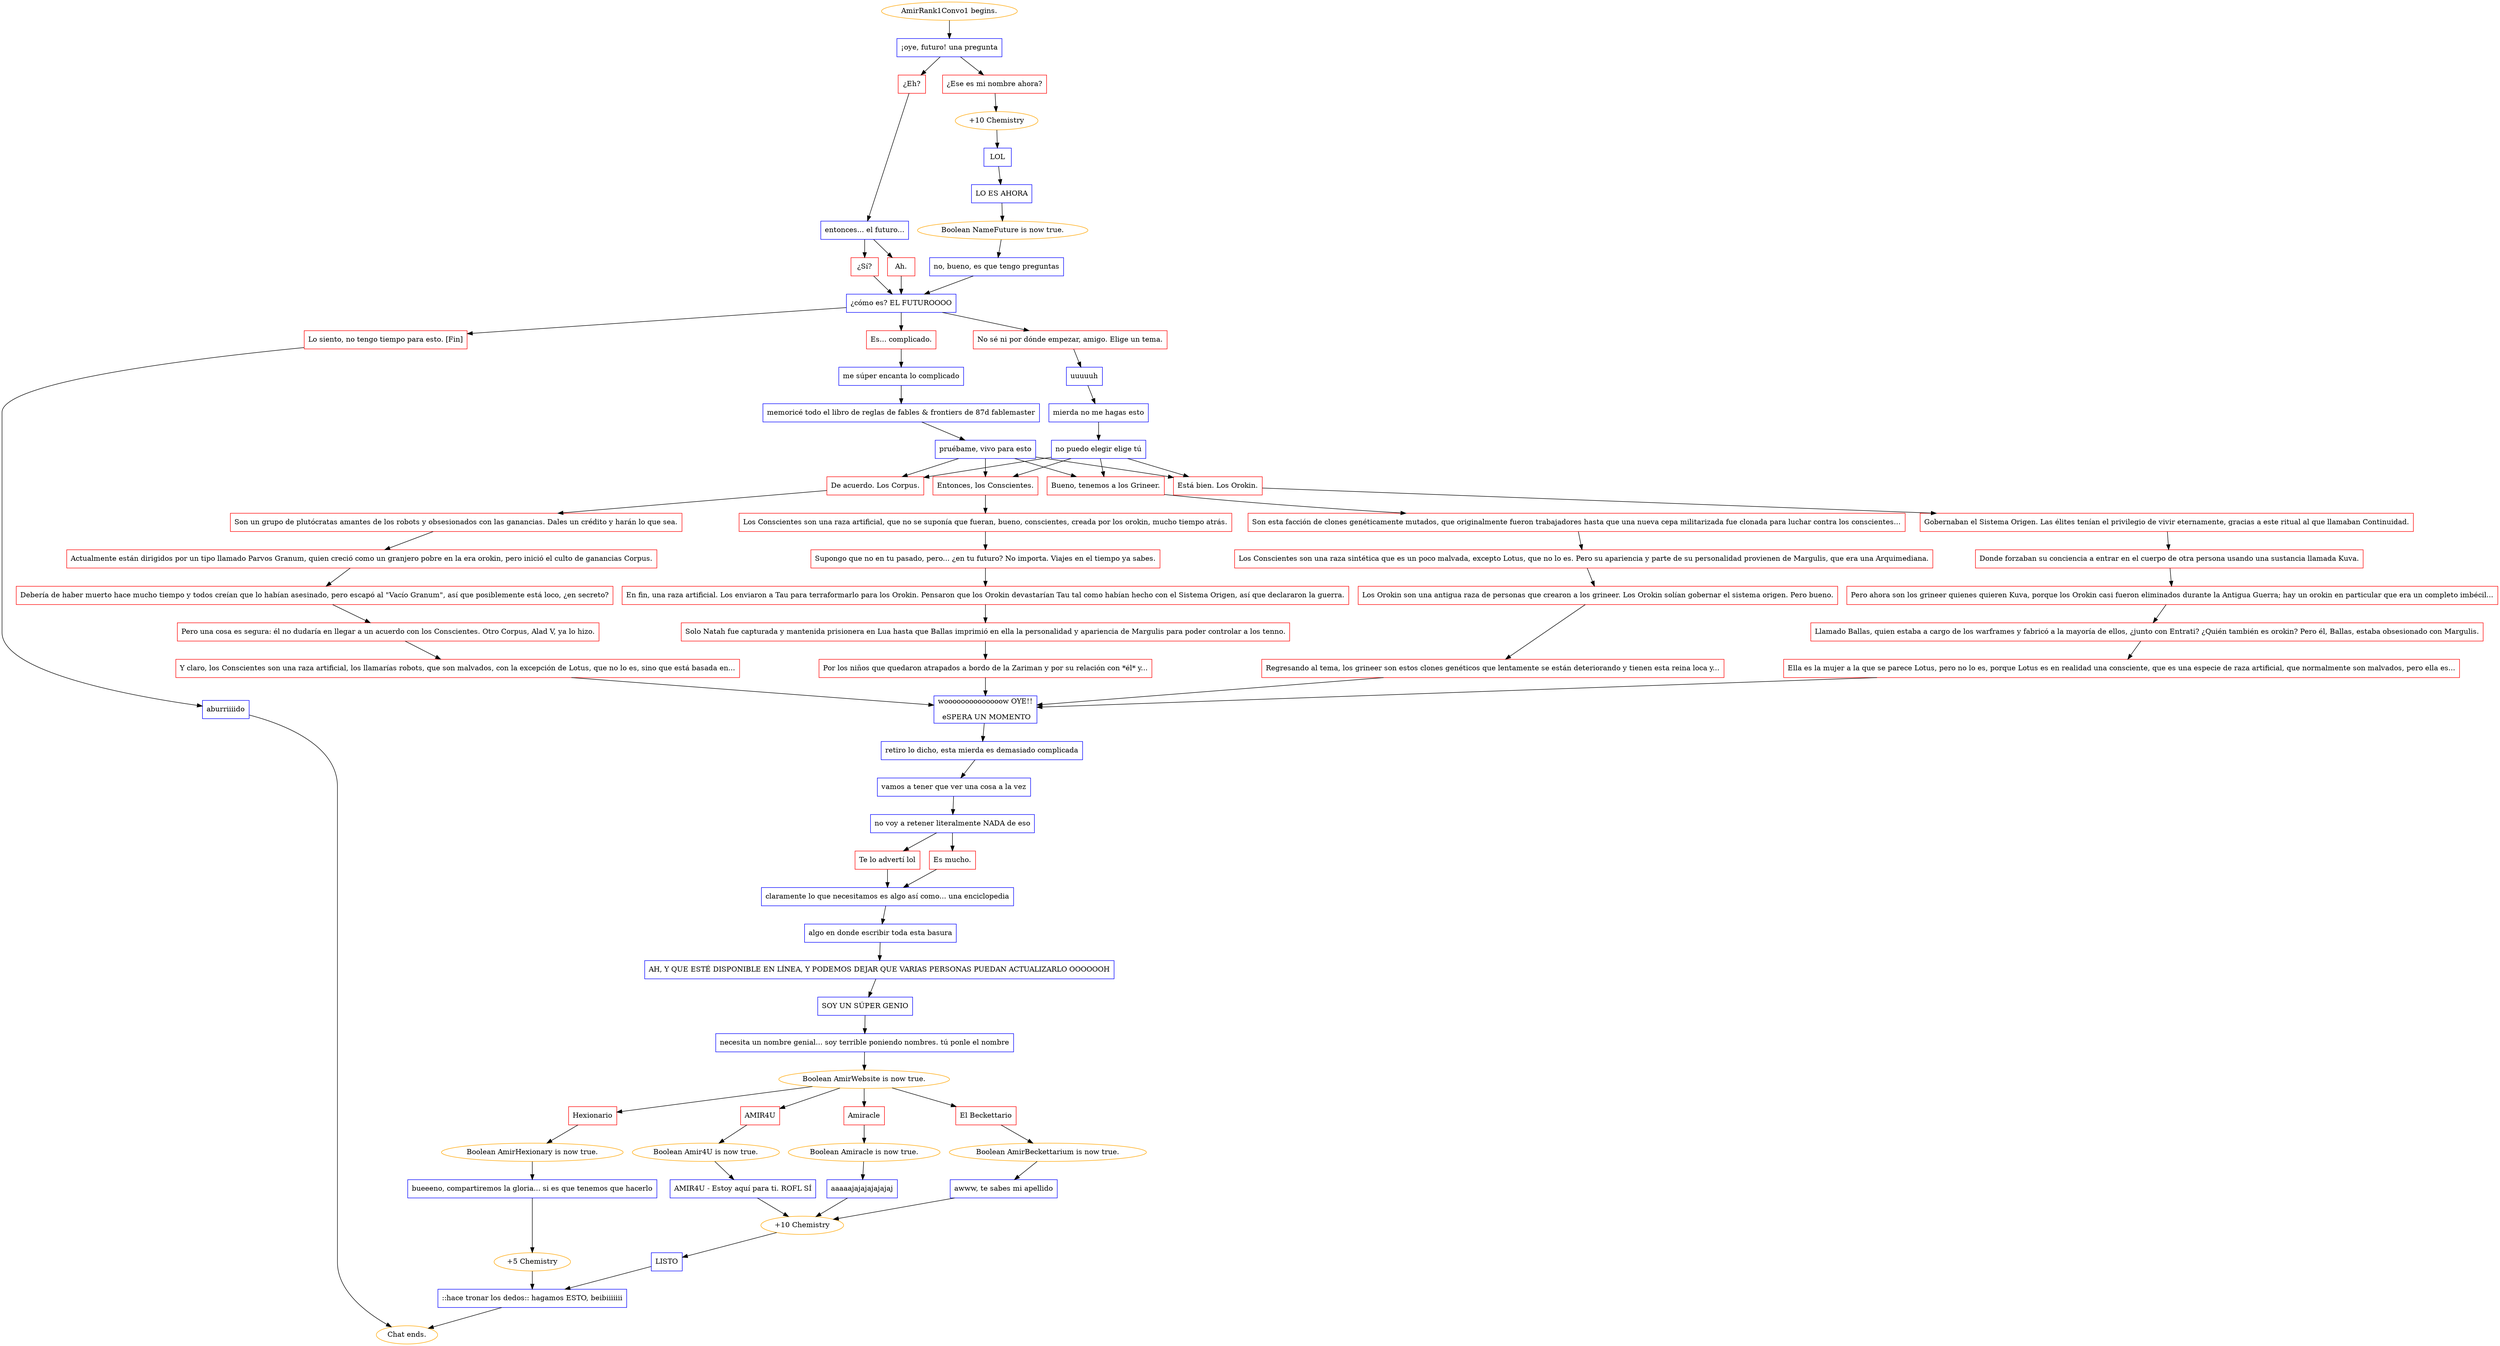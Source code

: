 digraph {
	"AmirRank1Convo1 begins." [color=orange];
		"AmirRank1Convo1 begins." -> j3620360008;
	j3620360008 [label="¡oye, futuro! una pregunta",shape=box,color=blue];
		j3620360008 -> j2484607607;
		j3620360008 -> j2106822352;
	j2484607607 [label="¿Eh?",shape=box,color=red];
		j2484607607 -> j3882258983;
	j2106822352 [label="¿Ese es mi nombre ahora?",shape=box,color=red];
		j2106822352 -> j3530872764;
	j3882258983 [label="entonces... el futuro...",shape=box,color=blue];
		j3882258983 -> j812150511;
		j3882258983 -> j1970894729;
	j3530872764 [label="+10 Chemistry",color=orange];
		j3530872764 -> j769656435;
	j812150511 [label="Ah.",shape=box,color=red];
		j812150511 -> j3997253392;
	j1970894729 [label="¿Sí?",shape=box,color=red];
		j1970894729 -> j3997253392;
	j769656435 [label="LOL",shape=box,color=blue];
		j769656435 -> j1857950071;
	j3997253392 [label="¿cómo es? EL FUTUROOOO",shape=box,color=blue];
		j3997253392 -> j3948784245;
		j3997253392 -> j1083717428;
		j3997253392 -> j1831170157;
	j1857950071 [label="LO ES AHORA",shape=box,color=blue];
		j1857950071 -> j483981989;
	j3948784245 [label="No sé ni por dónde empezar, amigo. Elige un tema.",shape=box,color=red];
		j3948784245 -> j2984198175;
	j1083717428 [label="Es... complicado.",shape=box,color=red];
		j1083717428 -> j3355730721;
	j1831170157 [label="Lo siento, no tengo tiempo para esto. [Fin]",shape=box,color=red];
		j1831170157 -> j3780368627;
	j483981989 [label="Boolean NameFuture is now true.",color=orange];
		j483981989 -> j4114895581;
	j2984198175 [label="uuuuuh",shape=box,color=blue];
		j2984198175 -> j1678766844;
	j3355730721 [label="me súper encanta lo complicado",shape=box,color=blue];
		j3355730721 -> j3447437309;
	j3780368627 [label="aburriiiido",shape=box,color=blue];
		j3780368627 -> "Chat ends.";
	j4114895581 [label="no, bueno, es que tengo preguntas",shape=box,color=blue];
		j4114895581 -> j3997253392;
	j1678766844 [label="mierda no me hagas esto",shape=box,color=blue];
		j1678766844 -> j159566560;
	j3447437309 [label="memoricé todo el libro de reglas de fables & frontiers de 87d fablemaster",shape=box,color=blue];
		j3447437309 -> j595920735;
	"Chat ends." [color=orange];
	j159566560 [label="no puedo elegir elige tú",shape=box,color=blue];
		j159566560 -> j3107840967;
		j159566560 -> j2666858122;
		j159566560 -> j419272338;
		j159566560 -> j546119497;
	j595920735 [label="pruébame, vivo para esto",shape=box,color=blue];
		j595920735 -> j3107840967;
		j595920735 -> j2666858122;
		j595920735 -> j419272338;
		j595920735 -> j546119497;
	j3107840967 [label="Está bien. Los Orokin.",shape=box,color=red];
		j3107840967 -> j834620590;
	j2666858122 [label="De acuerdo. Los Corpus.",shape=box,color=red];
		j2666858122 -> j2525890794;
	j419272338 [label="Bueno, tenemos a los Grineer.",shape=box,color=red];
		j419272338 -> j2002495625;
	j546119497 [label="Entonces, los Conscientes.",shape=box,color=red];
		j546119497 -> j3184966711;
	j834620590 [label="Gobernaban el Sistema Origen. Las élites tenían el privilegio de vivir eternamente, gracias a este ritual al que llamaban Continuidad.",shape=box,color=red];
		j834620590 -> j407211887;
	j2525890794 [label="Son un grupo de plutócratas amantes de los robots y obsesionados con las ganancias. Dales un crédito y harán lo que sea.",shape=box,color=red];
		j2525890794 -> j1971121938;
	j2002495625 [label="Son esta facción de clones genéticamente mutados, que originalmente fueron trabajadores hasta que una nueva cepa militarizada fue clonada para luchar contra los conscientes...",shape=box,color=red];
		j2002495625 -> j2086804868;
	j3184966711 [label="Los Conscientes son una raza artificial, que no se suponía que fueran, bueno, conscientes, creada por los orokin, mucho tiempo atrás.",shape=box,color=red];
		j3184966711 -> j3662128284;
	j407211887 [label="Donde forzaban su conciencia a entrar en el cuerpo de otra persona usando una sustancia llamada Kuva.",shape=box,color=red];
		j407211887 -> j3523245181;
	j1971121938 [label="Actualmente están dirigidos por un tipo llamado Parvos Granum, quien creció como un granjero pobre en la era orokin, pero inició el culto de ganancias Corpus.",shape=box,color=red];
		j1971121938 -> j2749316631;
	j2086804868 [label="Los Conscientes son una raza sintética que es un poco malvada, excepto Lotus, que no lo es. Pero su apariencia y parte de su personalidad provienen de Margulis, que era una Arquimediana.",shape=box,color=red];
		j2086804868 -> j380343820;
	j3662128284 [label="Supongo que no en tu pasado, pero... ¿en tu futuro? No importa. Viajes en el tiempo ya sabes.",shape=box,color=red];
		j3662128284 -> j1219658195;
	j3523245181 [label="Pero ahora son los grineer quienes quieren Kuva, porque los Orokin casi fueron eliminados durante la Antigua Guerra; hay un orokin en particular que era un completo imbécil...",shape=box,color=red];
		j3523245181 -> j3803113089;
	j2749316631 [label="Debería de haber muerto hace mucho tiempo y todos creían que lo habían asesinado, pero escapó al \"Vacío Granum\", así que posiblemente está loco, ¿en secreto?",shape=box,color=red];
		j2749316631 -> j3708492406;
	j380343820 [label="Los Orokin son una antigua raza de personas que crearon a los grineer. Los Orokin solían gobernar el sistema origen. Pero bueno.",shape=box,color=red];
		j380343820 -> j4026040721;
	j1219658195 [label="En fin, una raza artificial. Los enviaron a Tau para terraformarlo para los Orokin. Pensaron que los Orokin devastarían Tau tal como habían hecho con el Sistema Origen, así que declararon la guerra.",shape=box,color=red];
		j1219658195 -> j4241722326;
	j3803113089 [label="Llamado Ballas, quien estaba a cargo de los warframes y fabricó a la mayoría de ellos, ¿junto con Entrati? ¿Quién también es orokin? Pero él, Ballas, estaba obsesionado con Margulis.",shape=box,color=red];
		j3803113089 -> j2236693603;
	j3708492406 [label="Pero una cosa es segura: él no dudaría en llegar a un acuerdo con los Conscientes. Otro Corpus, Alad V, ya lo hizo.",shape=box,color=red];
		j3708492406 -> j2855426658;
	j4026040721 [label="Regresando al tema, los grineer son estos clones genéticos que lentamente se están deteriorando y tienen esta reina loca y...",shape=box,color=red];
		j4026040721 -> j917477221;
	j4241722326 [label="Solo Natah fue capturada y mantenida prisionera en Lua hasta que Ballas imprimió en ella la personalidad y apariencia de Margulis para poder controlar a los tenno.",shape=box,color=red];
		j4241722326 -> j3036615948;
	j2236693603 [label="Ella es la mujer a la que se parece Lotus, pero no lo es, porque Lotus es en realidad una consciente, que es una especie de raza artificial, que normalmente son malvados, pero ella es...",shape=box,color=red];
		j2236693603 -> j917477221;
	j2855426658 [label="Y claro, los Conscientes son una raza artificial, los llamarías robots, que son malvados, con la excepción de Lotus, que no lo es, sino que está basada en...",shape=box,color=red];
		j2855426658 -> j917477221;
	j917477221 [label="woooooooooooooow OYE!!
 eSPERA UN MOMENTO",shape=box,color=blue];
		j917477221 -> j765044652;
	j3036615948 [label="Por los niños que quedaron atrapados a bordo de la Zariman y por su relación con *él* y...",shape=box,color=red];
		j3036615948 -> j917477221;
	j765044652 [label="retiro lo dicho, esta mierda es demasiado complicada",shape=box,color=blue];
		j765044652 -> j3856083051;
	j3856083051 [label="vamos a tener que ver una cosa a la vez",shape=box,color=blue];
		j3856083051 -> j2609318171;
	j2609318171 [label="no voy a retener literalmente NADA de eso",shape=box,color=blue];
		j2609318171 -> j1206255454;
		j2609318171 -> j1913311463;
	j1206255454 [label="Te lo advertí lol",shape=box,color=red];
		j1206255454 -> j3886687961;
	j1913311463 [label="Es mucho.",shape=box,color=red];
		j1913311463 -> j3886687961;
	j3886687961 [label="claramente lo que necesitamos es algo así como... una enciclopedia",shape=box,color=blue];
		j3886687961 -> j907643124;
	j907643124 [label="algo en donde escribir toda esta basura",shape=box,color=blue];
		j907643124 -> j74708884;
	j74708884 [label="AH, Y QUE ESTÉ DISPONIBLE EN LÍNEA, Y PODEMOS DEJAR QUE VARIAS PERSONAS PUEDAN ACTUALIZARLO OOOOOOH",shape=box,color=blue];
		j74708884 -> j2502101590;
	j2502101590 [label="SOY UN SÚPER GENIO",shape=box,color=blue];
		j2502101590 -> j16627461;
	j16627461 [label="necesita un nombre genial... soy terrible poniendo nombres. tú ponle el nombre",shape=box,color=blue];
		j16627461 -> j2827662073;
	j2827662073 [label="Boolean AmirWebsite is now true.",color=orange];
		j2827662073 -> j3242929686;
		j2827662073 -> j2960490652;
		j2827662073 -> j458629418;
		j2827662073 -> j2362908197;
	j3242929686 [label="Hexionario",shape=box,color=red];
		j3242929686 -> j4110404052;
	j2960490652 [label="AMIR4U",shape=box,color=red];
		j2960490652 -> j3534232974;
	j458629418 [label="Amiracle",shape=box,color=red];
		j458629418 -> j3022916627;
	j2362908197 [label="El Beckettario",shape=box,color=red];
		j2362908197 -> j3636802591;
	j4110404052 [label="Boolean AmirHexionary is now true.",color=orange];
		j4110404052 -> j27823825;
	j3534232974 [label="Boolean Amir4U is now true.",color=orange];
		j3534232974 -> j1475312311;
	j3022916627 [label="Boolean Amiracle is now true.",color=orange];
		j3022916627 -> j4074754113;
	j3636802591 [label="Boolean AmirBeckettarium is now true.",color=orange];
		j3636802591 -> j2522470762;
	j27823825 [label="bueeeno, compartiremos la gloria... si es que tenemos que hacerlo",shape=box,color=blue];
		j27823825 -> j3114818114;
	j1475312311 [label="AMIR4U - Estoy aquí para ti. ROFL SÍ",shape=box,color=blue];
		j1475312311 -> j3551810342;
	j4074754113 [label="aaaaajajajajajajaj",shape=box,color=blue];
		j4074754113 -> j3551810342;
	j2522470762 [label="awww, te sabes mi apellido",shape=box,color=blue];
		j2522470762 -> j3551810342;
	j3114818114 [label="+5 Chemistry",color=orange];
		j3114818114 -> j3852848030;
	j3551810342 [label="+10 Chemistry",color=orange];
		j3551810342 -> j1034207049;
	j3852848030 [label="::hace tronar los dedos:: hagamos ESTO, beibiiiiiii",shape=box,color=blue];
		j3852848030 -> "Chat ends.";
	j1034207049 [label="LISTO",shape=box,color=blue];
		j1034207049 -> j3852848030;
}